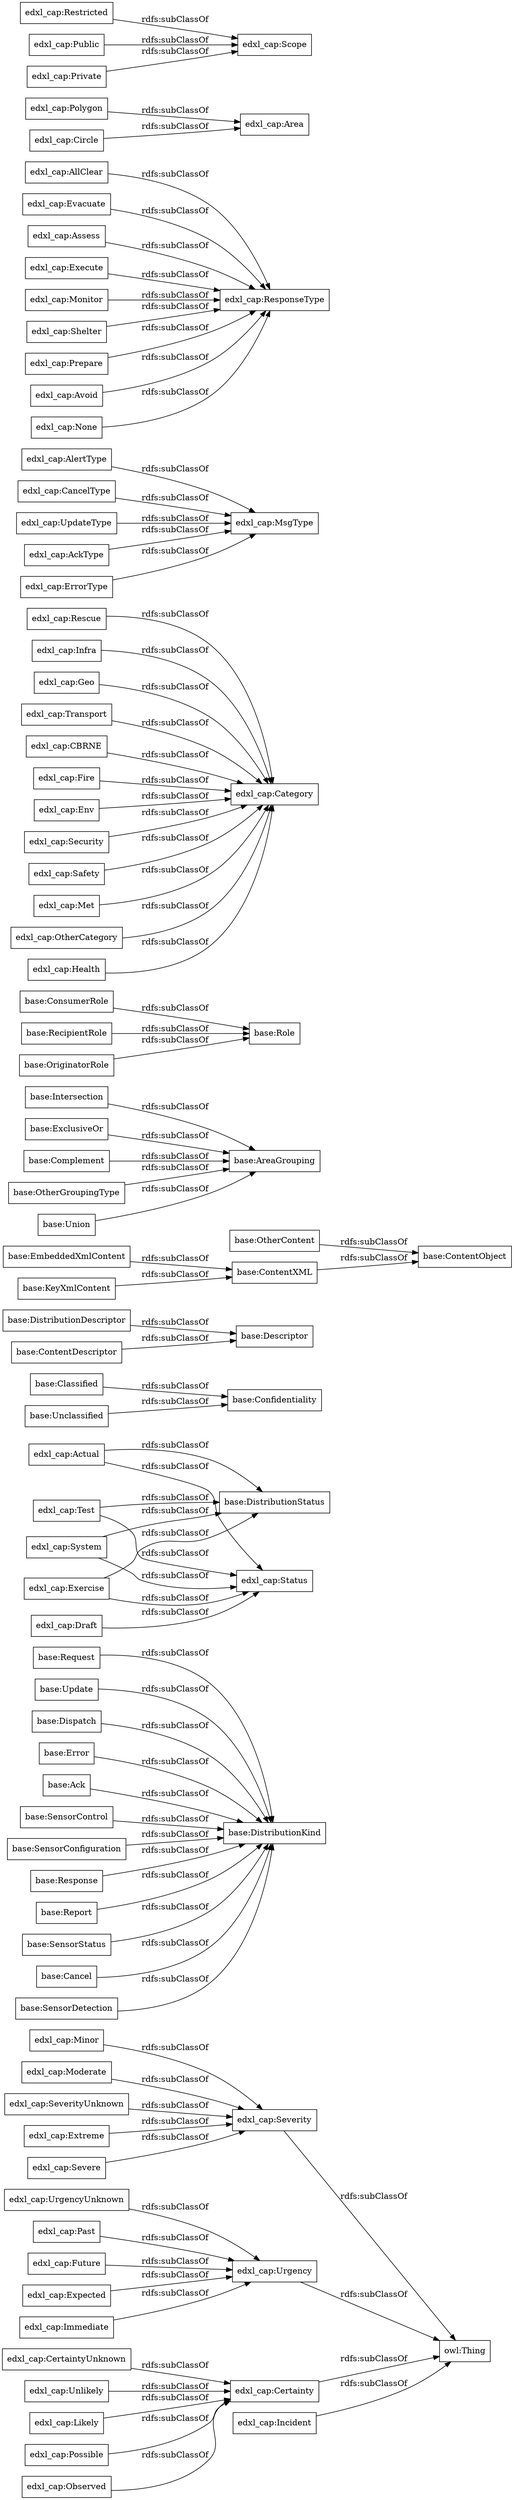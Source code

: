 digraph ar2dtool_diagram { 
rankdir=LR;
size="1000"
node [shape = rectangle, color="black"]; "edxl_cap:CertaintyUnknown" "edxl_cap:Possible" "base:Request" "edxl_cap:Actual" "base:Confidentiality" "base:Update" "base:DistributionKind" "edxl_cap:UrgencyUnknown" "base:DistributionDescriptor" "base:ContentXML" "edxl_cap:Minor" "base:Intersection" "base:Dispatch" "edxl_cap:Moderate" "edxl_cap:Severity" "edxl_cap:Test" "edxl_cap:SeverityUnknown" "base:Error" "edxl_cap:Certainty" "edxl_cap:Observed" "edxl_cap:Extreme" "base:Classified" "edxl_cap:Severe" "base:ExclusiveOr" "base:Ack" "base:EmbeddedXmlContent" "base:Complement" "edxl_cap:Unlikely" "edxl_cap:Urgency" "edxl_cap:Past" "edxl_cap:Future" "base:OtherGroupingType" "base:ConsumerRole" "base:Union" "edxl_cap:Expected" "base:RecipientRole" "edxl_cap:Immediate" "base:OtherContent" "base:Role" "edxl_cap:Likely" "base:Descriptor" "base:KeyXmlContent" "edxl_cap:System" "base:DistributionStatus" "base:SensorControl" "edxl_cap:Incident" "base:Unclassified" "base:ContentObject" "base:SensorConfiguration" "base:Response" "base:Report" "base:SensorStatus" "base:Cancel" "base:SensorDetection" "base:ContentDescriptor" "edxl_cap:Exercise" "base:AreaGrouping" "base:OriginatorRole" "edxl_cap:Rescue" "edxl_cap:AlertType" "edxl_cap:Draft" "edxl_cap:Infra" "edxl_cap:AllClear" "edxl_cap:CancelType" "edxl_cap:UpdateType" "edxl_cap:Evacuate" "edxl_cap:Geo" "edxl_cap:Transport" "edxl_cap:ResponseType" "edxl_cap:CBRNE" "edxl_cap:Polygon" "edxl_cap:Assess" "edxl_cap:Execute" "edxl_cap:Fire" "edxl_cap:Env" "edxl_cap:Area" "edxl_cap:Security" "edxl_cap:AckType" "edxl_cap:Monitor" "edxl_cap:Restricted" "edxl_cap:Circle" "edxl_cap:Public" "edxl_cap:ErrorType" "edxl_cap:Safety" "edxl_cap:Scope" "edxl_cap:Private" "edxl_cap:Shelter" "edxl_cap:Category" "edxl_cap:Met" "edxl_cap:Prepare" "edxl_cap:OtherCategory" "edxl_cap:Avoid" "edxl_cap:Health" "edxl_cap:MsgType" "edxl_cap:None" "edxl_cap:Status" ; /*classes style*/
	"base:DistributionDescriptor" -> "base:Descriptor" [ label = "rdfs:subClassOf" ];
	"edxl_cap:CancelType" -> "edxl_cap:MsgType" [ label = "rdfs:subClassOf" ];
	"base:Unclassified" -> "base:Confidentiality" [ label = "rdfs:subClassOf" ];
	"base:SensorConfiguration" -> "base:DistributionKind" [ label = "rdfs:subClassOf" ];
	"base:ConsumerRole" -> "base:Role" [ label = "rdfs:subClassOf" ];
	"edxl_cap:Severity" -> "owl:Thing" [ label = "rdfs:subClassOf" ];
	"edxl_cap:ErrorType" -> "edxl_cap:MsgType" [ label = "rdfs:subClassOf" ];
	"edxl_cap:Execute" -> "edxl_cap:ResponseType" [ label = "rdfs:subClassOf" ];
	"base:SensorDetection" -> "base:DistributionKind" [ label = "rdfs:subClassOf" ];
	"edxl_cap:Draft" -> "edxl_cap:Status" [ label = "rdfs:subClassOf" ];
	"edxl_cap:Safety" -> "edxl_cap:Category" [ label = "rdfs:subClassOf" ];
	"edxl_cap:Fire" -> "edxl_cap:Category" [ label = "rdfs:subClassOf" ];
	"edxl_cap:AckType" -> "edxl_cap:MsgType" [ label = "rdfs:subClassOf" ];
	"base:OriginatorRole" -> "base:Role" [ label = "rdfs:subClassOf" ];
	"base:Complement" -> "base:AreaGrouping" [ label = "rdfs:subClassOf" ];
	"edxl_cap:System" -> "base:DistributionStatus" [ label = "rdfs:subClassOf" ];
	"edxl_cap:System" -> "edxl_cap:Status" [ label = "rdfs:subClassOf" ];
	"edxl_cap:Past" -> "edxl_cap:Urgency" [ label = "rdfs:subClassOf" ];
	"base:ContentXML" -> "base:ContentObject" [ label = "rdfs:subClassOf" ];
	"base:ContentDescriptor" -> "base:Descriptor" [ label = "rdfs:subClassOf" ];
	"base:RecipientRole" -> "base:Role" [ label = "rdfs:subClassOf" ];
	"base:Dispatch" -> "base:DistributionKind" [ label = "rdfs:subClassOf" ];
	"edxl_cap:SeverityUnknown" -> "edxl_cap:Severity" [ label = "rdfs:subClassOf" ];
	"edxl_cap:Polygon" -> "edxl_cap:Area" [ label = "rdfs:subClassOf" ];
	"edxl_cap:Extreme" -> "edxl_cap:Severity" [ label = "rdfs:subClassOf" ];
	"edxl_cap:AlertType" -> "edxl_cap:MsgType" [ label = "rdfs:subClassOf" ];
	"base:SensorControl" -> "base:DistributionKind" [ label = "rdfs:subClassOf" ];
	"edxl_cap:Transport" -> "edxl_cap:Category" [ label = "rdfs:subClassOf" ];
	"edxl_cap:Unlikely" -> "edxl_cap:Certainty" [ label = "rdfs:subClassOf" ];
	"edxl_cap:Incident" -> "owl:Thing" [ label = "rdfs:subClassOf" ];
	"edxl_cap:Infra" -> "edxl_cap:Category" [ label = "rdfs:subClassOf" ];
	"base:ExclusiveOr" -> "base:AreaGrouping" [ label = "rdfs:subClassOf" ];
	"base:Response" -> "base:DistributionKind" [ label = "rdfs:subClassOf" ];
	"base:Update" -> "base:DistributionKind" [ label = "rdfs:subClassOf" ];
	"edxl_cap:Exercise" -> "base:DistributionStatus" [ label = "rdfs:subClassOf" ];
	"edxl_cap:Exercise" -> "edxl_cap:Status" [ label = "rdfs:subClassOf" ];
	"base:OtherContent" -> "base:ContentObject" [ label = "rdfs:subClassOf" ];
	"base:Cancel" -> "base:DistributionKind" [ label = "rdfs:subClassOf" ];
	"edxl_cap:Health" -> "edxl_cap:Category" [ label = "rdfs:subClassOf" ];
	"edxl_cap:Env" -> "edxl_cap:Category" [ label = "rdfs:subClassOf" ];
	"edxl_cap:CBRNE" -> "edxl_cap:Category" [ label = "rdfs:subClassOf" ];
	"base:Classified" -> "base:Confidentiality" [ label = "rdfs:subClassOf" ];
	"base:EmbeddedXmlContent" -> "base:ContentXML" [ label = "rdfs:subClassOf" ];
	"base:Request" -> "base:DistributionKind" [ label = "rdfs:subClassOf" ];
	"edxl_cap:Moderate" -> "edxl_cap:Severity" [ label = "rdfs:subClassOf" ];
	"base:Ack" -> "base:DistributionKind" [ label = "rdfs:subClassOf" ];
	"edxl_cap:Expected" -> "edxl_cap:Urgency" [ label = "rdfs:subClassOf" ];
	"base:Error" -> "base:DistributionKind" [ label = "rdfs:subClassOf" ];
	"edxl_cap:CertaintyUnknown" -> "edxl_cap:Certainty" [ label = "rdfs:subClassOf" ];
	"edxl_cap:Private" -> "edxl_cap:Scope" [ label = "rdfs:subClassOf" ];
	"edxl_cap:Future" -> "edxl_cap:Urgency" [ label = "rdfs:subClassOf" ];
	"edxl_cap:Evacuate" -> "edxl_cap:ResponseType" [ label = "rdfs:subClassOf" ];
	"edxl_cap:Actual" -> "base:DistributionStatus" [ label = "rdfs:subClassOf" ];
	"edxl_cap:Actual" -> "edxl_cap:Status" [ label = "rdfs:subClassOf" ];
	"edxl_cap:Met" -> "edxl_cap:Category" [ label = "rdfs:subClassOf" ];
	"base:OtherGroupingType" -> "base:AreaGrouping" [ label = "rdfs:subClassOf" ];
	"edxl_cap:Test" -> "base:DistributionStatus" [ label = "rdfs:subClassOf" ];
	"edxl_cap:Test" -> "edxl_cap:Status" [ label = "rdfs:subClassOf" ];
	"edxl_cap:Likely" -> "edxl_cap:Certainty" [ label = "rdfs:subClassOf" ];
	"edxl_cap:UrgencyUnknown" -> "edxl_cap:Urgency" [ label = "rdfs:subClassOf" ];
	"edxl_cap:Security" -> "edxl_cap:Category" [ label = "rdfs:subClassOf" ];
	"edxl_cap:UpdateType" -> "edxl_cap:MsgType" [ label = "rdfs:subClassOf" ];
	"edxl_cap:Shelter" -> "edxl_cap:ResponseType" [ label = "rdfs:subClassOf" ];
	"edxl_cap:Immediate" -> "edxl_cap:Urgency" [ label = "rdfs:subClassOf" ];
	"edxl_cap:Geo" -> "edxl_cap:Category" [ label = "rdfs:subClassOf" ];
	"base:SensorStatus" -> "base:DistributionKind" [ label = "rdfs:subClassOf" ];
	"edxl_cap:Urgency" -> "owl:Thing" [ label = "rdfs:subClassOf" ];
	"edxl_cap:Observed" -> "edxl_cap:Certainty" [ label = "rdfs:subClassOf" ];
	"edxl_cap:Certainty" -> "owl:Thing" [ label = "rdfs:subClassOf" ];
	"base:Union" -> "base:AreaGrouping" [ label = "rdfs:subClassOf" ];
	"edxl_cap:Monitor" -> "edxl_cap:ResponseType" [ label = "rdfs:subClassOf" ];
	"base:KeyXmlContent" -> "base:ContentXML" [ label = "rdfs:subClassOf" ];
	"edxl_cap:Prepare" -> "edxl_cap:ResponseType" [ label = "rdfs:subClassOf" ];
	"edxl_cap:Severe" -> "edxl_cap:Severity" [ label = "rdfs:subClassOf" ];
	"edxl_cap:OtherCategory" -> "edxl_cap:Category" [ label = "rdfs:subClassOf" ];
	"edxl_cap:None" -> "edxl_cap:ResponseType" [ label = "rdfs:subClassOf" ];
	"edxl_cap:Minor" -> "edxl_cap:Severity" [ label = "rdfs:subClassOf" ];
	"edxl_cap:Circle" -> "edxl_cap:Area" [ label = "rdfs:subClassOf" ];
	"edxl_cap:Avoid" -> "edxl_cap:ResponseType" [ label = "rdfs:subClassOf" ];
	"edxl_cap:Public" -> "edxl_cap:Scope" [ label = "rdfs:subClassOf" ];
	"base:Report" -> "base:DistributionKind" [ label = "rdfs:subClassOf" ];
	"edxl_cap:AllClear" -> "edxl_cap:ResponseType" [ label = "rdfs:subClassOf" ];
	"edxl_cap:Restricted" -> "edxl_cap:Scope" [ label = "rdfs:subClassOf" ];
	"base:Intersection" -> "base:AreaGrouping" [ label = "rdfs:subClassOf" ];
	"edxl_cap:Assess" -> "edxl_cap:ResponseType" [ label = "rdfs:subClassOf" ];
	"edxl_cap:Rescue" -> "edxl_cap:Category" [ label = "rdfs:subClassOf" ];
	"edxl_cap:Possible" -> "edxl_cap:Certainty" [ label = "rdfs:subClassOf" ];

}
